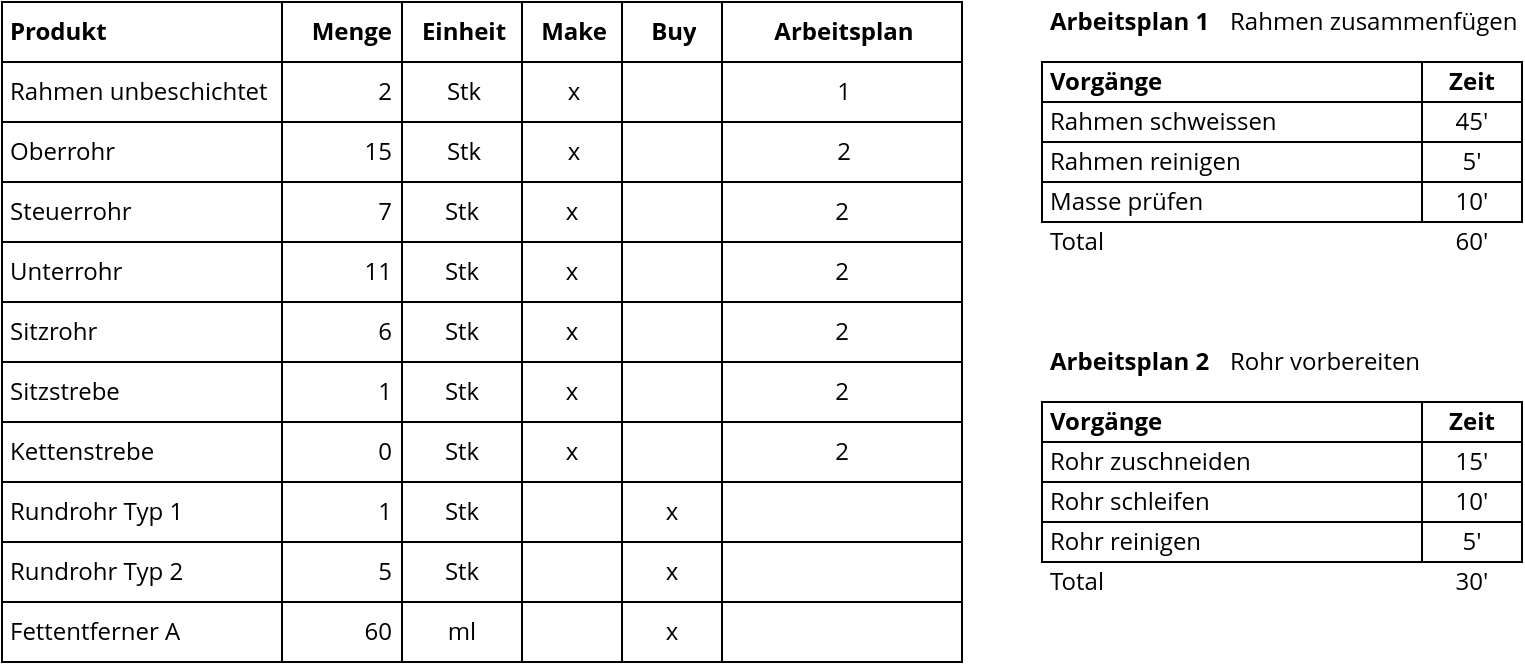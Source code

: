 <mxfile version="13.7.9" type="device"><diagram id="GtRONhIAHqFVy6cvbiFZ" name="Seite 1"><mxGraphModel dx="1102" dy="574" grid="1" gridSize="10" guides="1" tooltips="1" connect="1" arrows="1" fold="1" page="1" pageScale="1" pageWidth="827" pageHeight="1169" math="0" shadow="0"><root><mxCell id="uIaLDYGZTDQxNUprMQj0-0"/><mxCell id="uIaLDYGZTDQxNUprMQj0-1" parent="uIaLDYGZTDQxNUprMQj0-0"/><mxCell id="lNzkrKnJwFvUfXzRsVHd-96" value="Total" style="rounded=0;whiteSpace=wrap;html=1;fontFamily=Open Sans;fontSize=12;align=left;spacingLeft=2;strokeColor=none;" parent="uIaLDYGZTDQxNUprMQj0-1" vertex="1"><mxGeometry x="560" y="190" width="190" height="20" as="geometry"/></mxCell><mxCell id="lNzkrKnJwFvUfXzRsVHd-97" value="60'" style="rounded=0;whiteSpace=wrap;html=1;fontFamily=Open Sans;fontSize=12;align=center;strokeColor=none;" parent="uIaLDYGZTDQxNUprMQj0-1" vertex="1"><mxGeometry x="750" y="190" width="50" height="20" as="geometry"/></mxCell><mxCell id="lNzkrKnJwFvUfXzRsVHd-99" value="30'" style="rounded=0;whiteSpace=wrap;html=1;fontFamily=Open Sans;fontSize=12;align=center;strokeColor=none;" parent="uIaLDYGZTDQxNUprMQj0-1" vertex="1"><mxGeometry x="750" y="360" width="50" height="20" as="geometry"/></mxCell><mxCell id="lNzkrKnJwFvUfXzRsVHd-98" value="Total" style="rounded=0;whiteSpace=wrap;html=1;fontFamily=Open Sans;fontSize=12;align=left;spacingLeft=2;strokeColor=none;" parent="uIaLDYGZTDQxNUprMQj0-1" vertex="1"><mxGeometry x="560" y="360" width="160" height="20" as="geometry"/></mxCell><mxCell id="lNzkrKnJwFvUfXzRsVHd-66" value="Arbeitsplan 1" style="rounded=0;whiteSpace=wrap;html=1;fontFamily=Open Sans;fontSize=12;align=left;strokeColor=none;fontStyle=1;spacingLeft=2;" parent="uIaLDYGZTDQxNUprMQj0-1" vertex="1"><mxGeometry x="560" y="80" width="100" height="20" as="geometry"/></mxCell><mxCell id="lNzkrKnJwFvUfXzRsVHd-67" value="Vorgänge" style="rounded=0;whiteSpace=wrap;html=1;strokeColor=#000000;fontFamily=Open Sans;fontSize=12;align=left;spacingLeft=2;fontStyle=1" parent="uIaLDYGZTDQxNUprMQj0-1" vertex="1"><mxGeometry x="560" y="110" width="190" height="20" as="geometry"/></mxCell><mxCell id="lNzkrKnJwFvUfXzRsVHd-68" value="Zeit" style="rounded=0;whiteSpace=wrap;html=1;strokeColor=#000000;fontFamily=Open Sans;fontSize=12;align=center;fontStyle=1" parent="uIaLDYGZTDQxNUprMQj0-1" vertex="1"><mxGeometry x="750" y="110" width="50" height="20" as="geometry"/></mxCell><mxCell id="lNzkrKnJwFvUfXzRsVHd-69" value="Rahmen reinigen" style="rounded=0;whiteSpace=wrap;html=1;strokeColor=#000000;fontFamily=Open Sans;fontSize=12;align=left;spacingLeft=2;" parent="uIaLDYGZTDQxNUprMQj0-1" vertex="1"><mxGeometry x="560" y="150" width="190" height="20" as="geometry"/></mxCell><mxCell id="lNzkrKnJwFvUfXzRsVHd-70" value="Masse prüfen" style="rounded=0;whiteSpace=wrap;html=1;strokeColor=#000000;fontFamily=Open Sans;fontSize=12;align=left;spacingLeft=2;" parent="uIaLDYGZTDQxNUprMQj0-1" vertex="1"><mxGeometry x="560" y="170" width="190" height="20" as="geometry"/></mxCell><mxCell id="lNzkrKnJwFvUfXzRsVHd-71" value="5'" style="rounded=0;whiteSpace=wrap;html=1;strokeColor=#000000;fontFamily=Open Sans;fontSize=12;align=center;" parent="uIaLDYGZTDQxNUprMQj0-1" vertex="1"><mxGeometry x="750" y="150" width="50" height="20" as="geometry"/></mxCell><mxCell id="lNzkrKnJwFvUfXzRsVHd-72" value="10'" style="rounded=0;whiteSpace=wrap;html=1;strokeColor=#000000;fontFamily=Open Sans;fontSize=12;align=center;" parent="uIaLDYGZTDQxNUprMQj0-1" vertex="1"><mxGeometry x="750" y="170" width="50" height="20" as="geometry"/></mxCell><mxCell id="lNzkrKnJwFvUfXzRsVHd-73" value="Rahmen schweissen" style="rounded=0;whiteSpace=wrap;html=1;strokeColor=#000000;fontFamily=Open Sans;fontSize=12;align=left;spacingLeft=2;" parent="uIaLDYGZTDQxNUprMQj0-1" vertex="1"><mxGeometry x="560" y="130" width="190" height="20" as="geometry"/></mxCell><mxCell id="lNzkrKnJwFvUfXzRsVHd-74" value="45'" style="rounded=0;whiteSpace=wrap;html=1;strokeColor=#000000;fontFamily=Open Sans;fontSize=12;align=center;" parent="uIaLDYGZTDQxNUprMQj0-1" vertex="1"><mxGeometry x="750" y="130" width="50" height="20" as="geometry"/></mxCell><mxCell id="lNzkrKnJwFvUfXzRsVHd-85" value="Rahmen zusammenfügen" style="rounded=0;whiteSpace=wrap;html=1;fontFamily=Open Sans;fontSize=12;align=left;strokeColor=none;fontStyle=0;spacingLeft=2;" parent="uIaLDYGZTDQxNUprMQj0-1" vertex="1"><mxGeometry x="650" y="80" width="150" height="20" as="geometry"/></mxCell><mxCell id="lNzkrKnJwFvUfXzRsVHd-86" value="Arbeitsplan 2" style="rounded=0;whiteSpace=wrap;html=1;fontFamily=Open Sans;fontSize=12;align=left;strokeColor=none;fontStyle=1;spacingLeft=2;" parent="uIaLDYGZTDQxNUprMQj0-1" vertex="1"><mxGeometry x="560" y="250" width="120" height="20" as="geometry"/></mxCell><mxCell id="lNzkrKnJwFvUfXzRsVHd-87" value="Vorgänge" style="rounded=0;whiteSpace=wrap;html=1;strokeColor=#000000;fontFamily=Open Sans;fontSize=12;align=left;spacingLeft=2;fontStyle=1" parent="uIaLDYGZTDQxNUprMQj0-1" vertex="1"><mxGeometry x="560" y="280" width="190" height="20" as="geometry"/></mxCell><mxCell id="lNzkrKnJwFvUfXzRsVHd-88" value="Zeit" style="rounded=0;whiteSpace=wrap;html=1;strokeColor=#000000;fontFamily=Open Sans;fontSize=12;align=center;fontStyle=1" parent="uIaLDYGZTDQxNUprMQj0-1" vertex="1"><mxGeometry x="750" y="280" width="50" height="20" as="geometry"/></mxCell><mxCell id="lNzkrKnJwFvUfXzRsVHd-89" value="Rohr schleifen" style="rounded=0;whiteSpace=wrap;html=1;strokeColor=#000000;fontFamily=Open Sans;fontSize=12;align=left;spacingLeft=2;" parent="uIaLDYGZTDQxNUprMQj0-1" vertex="1"><mxGeometry x="560" y="320" width="190" height="20" as="geometry"/></mxCell><mxCell id="lNzkrKnJwFvUfXzRsVHd-90" value="Rohr reinigen" style="rounded=0;whiteSpace=wrap;html=1;strokeColor=#000000;fontFamily=Open Sans;fontSize=12;align=left;spacingLeft=2;" parent="uIaLDYGZTDQxNUprMQj0-1" vertex="1"><mxGeometry x="560" y="340" width="190" height="20" as="geometry"/></mxCell><mxCell id="lNzkrKnJwFvUfXzRsVHd-91" value="10'" style="rounded=0;whiteSpace=wrap;html=1;strokeColor=#000000;fontFamily=Open Sans;fontSize=12;align=center;" parent="uIaLDYGZTDQxNUprMQj0-1" vertex="1"><mxGeometry x="750" y="320" width="50" height="20" as="geometry"/></mxCell><mxCell id="lNzkrKnJwFvUfXzRsVHd-92" value="5'" style="rounded=0;whiteSpace=wrap;html=1;strokeColor=#000000;fontFamily=Open Sans;fontSize=12;align=center;" parent="uIaLDYGZTDQxNUprMQj0-1" vertex="1"><mxGeometry x="750" y="340" width="50" height="20" as="geometry"/></mxCell><mxCell id="lNzkrKnJwFvUfXzRsVHd-93" value="Rohr zuschneiden" style="rounded=0;whiteSpace=wrap;html=1;strokeColor=#000000;fontFamily=Open Sans;fontSize=12;align=left;spacingLeft=2;" parent="uIaLDYGZTDQxNUprMQj0-1" vertex="1"><mxGeometry x="560" y="300" width="190" height="20" as="geometry"/></mxCell><mxCell id="lNzkrKnJwFvUfXzRsVHd-94" value="15'" style="rounded=0;whiteSpace=wrap;html=1;strokeColor=#000000;fontFamily=Open Sans;fontSize=12;align=center;" parent="uIaLDYGZTDQxNUprMQj0-1" vertex="1"><mxGeometry x="750" y="300" width="50" height="20" as="geometry"/></mxCell><mxCell id="lNzkrKnJwFvUfXzRsVHd-95" value="Rohr vorbereiten" style="rounded=0;whiteSpace=wrap;html=1;fontFamily=Open Sans;fontSize=12;align=left;strokeColor=none;fontStyle=0;spacingLeft=2;" parent="uIaLDYGZTDQxNUprMQj0-1" vertex="1"><mxGeometry x="650" y="250" width="140" height="20" as="geometry"/></mxCell><mxCell id="lNzkrKnJwFvUfXzRsVHd-1" value="" style="shape=table;html=1;whiteSpace=wrap;startSize=0;container=1;collapsible=0;childLayout=tableLayout;fontFamily=Open Sans;fontSize=12;align=left;spacingLeft=2;" parent="uIaLDYGZTDQxNUprMQj0-1" vertex="1"><mxGeometry x="40" y="80" width="480" height="330" as="geometry"/></mxCell><mxCell id="lNzkrKnJwFvUfXzRsVHd-2" value="" style="shape=partialRectangle;html=1;whiteSpace=wrap;collapsible=0;dropTarget=0;pointerEvents=0;fillColor=none;top=0;left=0;bottom=0;right=0;points=[[0,0.5],[1,0.5]];portConstraint=eastwest;fontFamily=Open Sans;spacingLeft=2;align=left;" parent="lNzkrKnJwFvUfXzRsVHd-1" vertex="1"><mxGeometry width="480" height="30" as="geometry"/></mxCell><mxCell id="lNzkrKnJwFvUfXzRsVHd-3" value="&lt;b&gt;Produkt&lt;/b&gt;" style="shape=partialRectangle;html=1;whiteSpace=wrap;connectable=0;fillColor=none;top=0;left=0;bottom=0;right=0;overflow=hidden;align=left;fontFamily=Open Sans;spacingLeft=2;" parent="lNzkrKnJwFvUfXzRsVHd-2" vertex="1"><mxGeometry width="140" height="30" as="geometry"/></mxCell><mxCell id="lNzkrKnJwFvUfXzRsVHd-4" value="&lt;b&gt;Menge&lt;/b&gt;" style="shape=partialRectangle;html=1;whiteSpace=wrap;connectable=0;fillColor=none;top=0;left=0;bottom=0;right=0;overflow=hidden;fontFamily=Open Sans;spacingLeft=2;align=right;spacingRight=3;" parent="lNzkrKnJwFvUfXzRsVHd-2" vertex="1"><mxGeometry x="140" width="60" height="30" as="geometry"/></mxCell><mxCell id="fMSvkMgDqAuncgSKBUs4-0" value="Einheit" style="shape=partialRectangle;html=1;whiteSpace=wrap;connectable=0;fillColor=none;top=0;left=0;bottom=0;right=0;overflow=hidden;fontFamily=Open Sans;spacingLeft=2;align=center;fontStyle=1" parent="lNzkrKnJwFvUfXzRsVHd-2" vertex="1"><mxGeometry x="200" width="60" height="30" as="geometry"/></mxCell><mxCell id="lNzkrKnJwFvUfXzRsVHd-100" value="Make" style="shape=partialRectangle;html=1;whiteSpace=wrap;connectable=0;fillColor=none;top=0;left=0;bottom=0;right=0;overflow=hidden;fontFamily=Open Sans;spacingLeft=2;align=center;fontStyle=1" parent="lNzkrKnJwFvUfXzRsVHd-2" vertex="1"><mxGeometry x="260" width="50" height="30" as="geometry"/></mxCell><mxCell id="lNzkrKnJwFvUfXzRsVHd-110" value="Buy" style="shape=partialRectangle;html=1;whiteSpace=wrap;connectable=0;fillColor=none;top=0;left=0;bottom=0;right=0;overflow=hidden;fontFamily=Open Sans;spacingLeft=2;align=center;fontStyle=1" parent="lNzkrKnJwFvUfXzRsVHd-2" vertex="1"><mxGeometry x="310" width="50" height="30" as="geometry"/></mxCell><mxCell id="lNzkrKnJwFvUfXzRsVHd-75" value="Arbeitsplan" style="shape=partialRectangle;html=1;whiteSpace=wrap;connectable=0;fillColor=none;top=0;left=0;bottom=0;right=0;overflow=hidden;fontFamily=Open Sans;spacingLeft=2;align=center;fontStyle=1" parent="lNzkrKnJwFvUfXzRsVHd-2" vertex="1"><mxGeometry x="360" width="120" height="30" as="geometry"/></mxCell><mxCell id="lNzkrKnJwFvUfXzRsVHd-6" value="" style="shape=partialRectangle;html=1;whiteSpace=wrap;collapsible=0;dropTarget=0;pointerEvents=0;fillColor=none;top=0;left=0;bottom=0;right=0;points=[[0,0.5],[1,0.5]];portConstraint=eastwest;fontFamily=Open Sans;spacingLeft=2;align=left;" parent="lNzkrKnJwFvUfXzRsVHd-1" vertex="1"><mxGeometry y="30" width="480" height="30" as="geometry"/></mxCell><mxCell id="lNzkrKnJwFvUfXzRsVHd-7" value="&lt;span style=&quot;&quot;&gt;Rahmen unbeschichtet&lt;/span&gt;" style="shape=partialRectangle;html=1;whiteSpace=wrap;connectable=0;fillColor=none;top=0;left=0;bottom=0;right=0;overflow=hidden;fontFamily=Open Sans;spacingLeft=2;align=left;" parent="lNzkrKnJwFvUfXzRsVHd-6" vertex="1"><mxGeometry width="140" height="30" as="geometry"/></mxCell><mxCell id="lNzkrKnJwFvUfXzRsVHd-8" value="2" style="shape=partialRectangle;html=1;whiteSpace=wrap;connectable=0;fillColor=none;top=0;left=0;bottom=0;right=0;overflow=hidden;fontFamily=Open Sans;spacingLeft=2;align=right;spacingRight=3;" parent="lNzkrKnJwFvUfXzRsVHd-6" vertex="1"><mxGeometry x="140" width="60" height="30" as="geometry"/></mxCell><mxCell id="fMSvkMgDqAuncgSKBUs4-1" value="Stk" style="shape=partialRectangle;html=1;whiteSpace=wrap;connectable=0;fillColor=none;top=0;left=0;bottom=0;right=0;overflow=hidden;fontFamily=Open Sans;spacingLeft=2;align=center;" parent="lNzkrKnJwFvUfXzRsVHd-6" vertex="1"><mxGeometry x="200" width="60" height="30" as="geometry"/></mxCell><mxCell id="lNzkrKnJwFvUfXzRsVHd-101" value="x" style="shape=partialRectangle;html=1;whiteSpace=wrap;connectable=0;fillColor=none;top=0;left=0;bottom=0;right=0;overflow=hidden;fontFamily=Open Sans;spacingLeft=2;align=center;" parent="lNzkrKnJwFvUfXzRsVHd-6" vertex="1"><mxGeometry x="260" width="50" height="30" as="geometry"/></mxCell><mxCell id="lNzkrKnJwFvUfXzRsVHd-111" style="shape=partialRectangle;html=1;whiteSpace=wrap;connectable=0;fillColor=none;top=0;left=0;bottom=0;right=0;overflow=hidden;fontFamily=Open Sans;spacingLeft=2;align=center;" parent="lNzkrKnJwFvUfXzRsVHd-6" vertex="1"><mxGeometry x="310" width="50" height="30" as="geometry"/></mxCell><mxCell id="lNzkrKnJwFvUfXzRsVHd-76" value="1" style="shape=partialRectangle;html=1;whiteSpace=wrap;connectable=0;fillColor=none;top=0;left=0;bottom=0;right=0;overflow=hidden;fontFamily=Open Sans;spacingLeft=2;align=center;" parent="lNzkrKnJwFvUfXzRsVHd-6" vertex="1"><mxGeometry x="360" width="120" height="30" as="geometry"/></mxCell><mxCell id="lNzkrKnJwFvUfXzRsVHd-10" value="" style="shape=partialRectangle;html=1;whiteSpace=wrap;collapsible=0;dropTarget=0;pointerEvents=0;fillColor=none;top=0;left=0;bottom=0;right=0;points=[[0,0.5],[1,0.5]];portConstraint=eastwest;fontFamily=Open Sans;spacingLeft=2;align=left;" parent="lNzkrKnJwFvUfXzRsVHd-1" vertex="1"><mxGeometry y="60" width="480" height="30" as="geometry"/></mxCell><mxCell id="lNzkrKnJwFvUfXzRsVHd-11" value="Oberrohr" style="shape=partialRectangle;html=1;whiteSpace=wrap;connectable=0;fillColor=none;top=0;left=0;bottom=0;right=0;overflow=hidden;fontFamily=Open Sans;spacingLeft=2;align=left;" parent="lNzkrKnJwFvUfXzRsVHd-10" vertex="1"><mxGeometry width="140" height="30" as="geometry"/></mxCell><mxCell id="lNzkrKnJwFvUfXzRsVHd-12" value="15" style="shape=partialRectangle;html=1;whiteSpace=wrap;connectable=0;fillColor=none;top=0;left=0;bottom=0;right=0;overflow=hidden;fontFamily=Open Sans;spacingLeft=2;align=right;spacingRight=3;" parent="lNzkrKnJwFvUfXzRsVHd-10" vertex="1"><mxGeometry x="140" width="60" height="30" as="geometry"/></mxCell><mxCell id="fMSvkMgDqAuncgSKBUs4-2" value="&lt;span&gt;Stk&lt;/span&gt;" style="shape=partialRectangle;html=1;whiteSpace=wrap;connectable=0;fillColor=none;top=0;left=0;bottom=0;right=0;overflow=hidden;fontFamily=Open Sans;spacingLeft=2;align=center;" parent="lNzkrKnJwFvUfXzRsVHd-10" vertex="1"><mxGeometry x="200" width="60" height="30" as="geometry"/></mxCell><mxCell id="lNzkrKnJwFvUfXzRsVHd-102" value="x" style="shape=partialRectangle;html=1;whiteSpace=wrap;connectable=0;fillColor=none;top=0;left=0;bottom=0;right=0;overflow=hidden;fontFamily=Open Sans;spacingLeft=2;align=center;" parent="lNzkrKnJwFvUfXzRsVHd-10" vertex="1"><mxGeometry x="260" width="50" height="30" as="geometry"/></mxCell><mxCell id="lNzkrKnJwFvUfXzRsVHd-112" style="shape=partialRectangle;html=1;whiteSpace=wrap;connectable=0;fillColor=none;top=0;left=0;bottom=0;right=0;overflow=hidden;fontFamily=Open Sans;spacingLeft=2;align=center;" parent="lNzkrKnJwFvUfXzRsVHd-10" vertex="1"><mxGeometry x="310" width="50" height="30" as="geometry"/></mxCell><mxCell id="lNzkrKnJwFvUfXzRsVHd-77" value="2" style="shape=partialRectangle;html=1;whiteSpace=wrap;connectable=0;fillColor=none;top=0;left=0;bottom=0;right=0;overflow=hidden;fontFamily=Open Sans;spacingLeft=2;align=center;" parent="lNzkrKnJwFvUfXzRsVHd-10" vertex="1"><mxGeometry x="360" width="120" height="30" as="geometry"/></mxCell><mxCell id="lNzkrKnJwFvUfXzRsVHd-37" value="" style="shape=partialRectangle;html=1;whiteSpace=wrap;collapsible=0;dropTarget=0;pointerEvents=0;fillColor=none;top=0;left=0;bottom=0;right=0;points=[[0,0.5],[1,0.5]];portConstraint=eastwest;fontFamily=Open Sans;fontSize=12;align=left;" parent="lNzkrKnJwFvUfXzRsVHd-1" vertex="1"><mxGeometry y="90" width="480" height="30" as="geometry"/></mxCell><mxCell id="lNzkrKnJwFvUfXzRsVHd-38" value="Steuerrohr" style="shape=partialRectangle;html=1;whiteSpace=wrap;connectable=0;fillColor=none;top=0;left=0;bottom=0;right=0;overflow=hidden;align=left;fontFamily=Open Sans;spacingLeft=2;" parent="lNzkrKnJwFvUfXzRsVHd-37" vertex="1"><mxGeometry width="140" height="30" as="geometry"/></mxCell><mxCell id="lNzkrKnJwFvUfXzRsVHd-39" value="7" style="shape=partialRectangle;html=1;whiteSpace=wrap;connectable=0;fillColor=none;top=0;left=0;bottom=0;right=0;overflow=hidden;align=right;fontFamily=Open Sans;spacingRight=3;" parent="lNzkrKnJwFvUfXzRsVHd-37" vertex="1"><mxGeometry x="140" width="60" height="30" as="geometry"/></mxCell><mxCell id="fMSvkMgDqAuncgSKBUs4-3" value="&lt;span&gt;Stk&lt;/span&gt;" style="shape=partialRectangle;html=1;whiteSpace=wrap;connectable=0;fillColor=none;top=0;left=0;bottom=0;right=0;overflow=hidden;align=center;fontFamily=Open Sans;" parent="lNzkrKnJwFvUfXzRsVHd-37" vertex="1"><mxGeometry x="200" width="60" height="30" as="geometry"/></mxCell><mxCell id="lNzkrKnJwFvUfXzRsVHd-103" value="x" style="shape=partialRectangle;html=1;whiteSpace=wrap;connectable=0;fillColor=none;top=0;left=0;bottom=0;right=0;overflow=hidden;align=center;fontFamily=Open Sans;" parent="lNzkrKnJwFvUfXzRsVHd-37" vertex="1"><mxGeometry x="260" width="50" height="30" as="geometry"/></mxCell><mxCell id="lNzkrKnJwFvUfXzRsVHd-113" style="shape=partialRectangle;html=1;whiteSpace=wrap;connectable=0;fillColor=none;top=0;left=0;bottom=0;right=0;overflow=hidden;align=center;fontFamily=Open Sans;" parent="lNzkrKnJwFvUfXzRsVHd-37" vertex="1"><mxGeometry x="310" width="50" height="30" as="geometry"/></mxCell><mxCell id="lNzkrKnJwFvUfXzRsVHd-78" value="2" style="shape=partialRectangle;html=1;whiteSpace=wrap;connectable=0;fillColor=none;top=0;left=0;bottom=0;right=0;overflow=hidden;align=center;fontFamily=Open Sans;" parent="lNzkrKnJwFvUfXzRsVHd-37" vertex="1"><mxGeometry x="360" width="120" height="30" as="geometry"/></mxCell><mxCell id="lNzkrKnJwFvUfXzRsVHd-33" value="" style="shape=partialRectangle;html=1;whiteSpace=wrap;collapsible=0;dropTarget=0;pointerEvents=0;fillColor=none;top=0;left=0;bottom=0;right=0;points=[[0,0.5],[1,0.5]];portConstraint=eastwest;fontFamily=Open Sans;fontSize=12;align=left;" parent="lNzkrKnJwFvUfXzRsVHd-1" vertex="1"><mxGeometry y="120" width="480" height="30" as="geometry"/></mxCell><mxCell id="lNzkrKnJwFvUfXzRsVHd-34" value="&lt;meta charset=&quot;utf-8&quot;&gt;Unterrohr" style="shape=partialRectangle;html=1;whiteSpace=wrap;connectable=0;fillColor=none;top=0;left=0;bottom=0;right=0;overflow=hidden;align=left;fontFamily=Open Sans;spacingLeft=2;" parent="lNzkrKnJwFvUfXzRsVHd-33" vertex="1"><mxGeometry width="140" height="30" as="geometry"/></mxCell><mxCell id="lNzkrKnJwFvUfXzRsVHd-35" value="11" style="shape=partialRectangle;html=1;whiteSpace=wrap;connectable=0;fillColor=none;top=0;left=0;bottom=0;right=0;overflow=hidden;align=right;fontFamily=Open Sans;spacingRight=3;" parent="lNzkrKnJwFvUfXzRsVHd-33" vertex="1"><mxGeometry x="140" width="60" height="30" as="geometry"/></mxCell><mxCell id="fMSvkMgDqAuncgSKBUs4-4" value="&lt;span&gt;Stk&lt;/span&gt;" style="shape=partialRectangle;html=1;whiteSpace=wrap;connectable=0;fillColor=none;top=0;left=0;bottom=0;right=0;overflow=hidden;align=center;fontFamily=Open Sans;" parent="lNzkrKnJwFvUfXzRsVHd-33" vertex="1"><mxGeometry x="200" width="60" height="30" as="geometry"/></mxCell><mxCell id="lNzkrKnJwFvUfXzRsVHd-104" value="x" style="shape=partialRectangle;html=1;whiteSpace=wrap;connectable=0;fillColor=none;top=0;left=0;bottom=0;right=0;overflow=hidden;align=center;fontFamily=Open Sans;" parent="lNzkrKnJwFvUfXzRsVHd-33" vertex="1"><mxGeometry x="260" width="50" height="30" as="geometry"/></mxCell><mxCell id="lNzkrKnJwFvUfXzRsVHd-114" style="shape=partialRectangle;html=1;whiteSpace=wrap;connectable=0;fillColor=none;top=0;left=0;bottom=0;right=0;overflow=hidden;align=center;fontFamily=Open Sans;" parent="lNzkrKnJwFvUfXzRsVHd-33" vertex="1"><mxGeometry x="310" width="50" height="30" as="geometry"/></mxCell><mxCell id="lNzkrKnJwFvUfXzRsVHd-79" value="2" style="shape=partialRectangle;html=1;whiteSpace=wrap;connectable=0;fillColor=none;top=0;left=0;bottom=0;right=0;overflow=hidden;align=center;fontFamily=Open Sans;" parent="lNzkrKnJwFvUfXzRsVHd-33" vertex="1"><mxGeometry x="360" width="120" height="30" as="geometry"/></mxCell><mxCell id="lNzkrKnJwFvUfXzRsVHd-49" value="" style="shape=partialRectangle;html=1;whiteSpace=wrap;collapsible=0;dropTarget=0;pointerEvents=0;fillColor=none;top=0;left=0;bottom=0;right=0;points=[[0,0.5],[1,0.5]];portConstraint=eastwest;strokeColor=#000000;fontFamily=Open Sans;fontSize=12;align=left;" parent="lNzkrKnJwFvUfXzRsVHd-1" vertex="1"><mxGeometry y="150" width="480" height="30" as="geometry"/></mxCell><mxCell id="lNzkrKnJwFvUfXzRsVHd-50" value="Sitzrohr" style="shape=partialRectangle;html=1;whiteSpace=wrap;connectable=0;fillColor=none;top=0;left=0;bottom=0;right=0;overflow=hidden;fontFamily=Open Sans;align=left;spacingLeft=2;" parent="lNzkrKnJwFvUfXzRsVHd-49" vertex="1"><mxGeometry width="140" height="30" as="geometry"/></mxCell><mxCell id="lNzkrKnJwFvUfXzRsVHd-51" value="6" style="shape=partialRectangle;html=1;whiteSpace=wrap;connectable=0;fillColor=none;top=0;left=0;bottom=0;right=0;overflow=hidden;fontFamily=Open Sans;align=right;spacingRight=3;" parent="lNzkrKnJwFvUfXzRsVHd-49" vertex="1"><mxGeometry x="140" width="60" height="30" as="geometry"/></mxCell><mxCell id="fMSvkMgDqAuncgSKBUs4-5" value="&lt;span&gt;Stk&lt;/span&gt;" style="shape=partialRectangle;html=1;whiteSpace=wrap;connectable=0;fillColor=none;top=0;left=0;bottom=0;right=0;overflow=hidden;fontFamily=Open Sans;align=center;" parent="lNzkrKnJwFvUfXzRsVHd-49" vertex="1"><mxGeometry x="200" width="60" height="30" as="geometry"/></mxCell><mxCell id="lNzkrKnJwFvUfXzRsVHd-105" value="x" style="shape=partialRectangle;html=1;whiteSpace=wrap;connectable=0;fillColor=none;top=0;left=0;bottom=0;right=0;overflow=hidden;fontFamily=Open Sans;align=center;" parent="lNzkrKnJwFvUfXzRsVHd-49" vertex="1"><mxGeometry x="260" width="50" height="30" as="geometry"/></mxCell><mxCell id="lNzkrKnJwFvUfXzRsVHd-115" style="shape=partialRectangle;html=1;whiteSpace=wrap;connectable=0;fillColor=none;top=0;left=0;bottom=0;right=0;overflow=hidden;fontFamily=Open Sans;align=center;" parent="lNzkrKnJwFvUfXzRsVHd-49" vertex="1"><mxGeometry x="310" width="50" height="30" as="geometry"/></mxCell><mxCell id="lNzkrKnJwFvUfXzRsVHd-80" value="2" style="shape=partialRectangle;html=1;whiteSpace=wrap;connectable=0;fillColor=none;top=0;left=0;bottom=0;right=0;overflow=hidden;fontFamily=Open Sans;align=center;" parent="lNzkrKnJwFvUfXzRsVHd-49" vertex="1"><mxGeometry x="360" width="120" height="30" as="geometry"/></mxCell><mxCell id="lNzkrKnJwFvUfXzRsVHd-45" value="" style="shape=partialRectangle;html=1;whiteSpace=wrap;collapsible=0;dropTarget=0;pointerEvents=0;fillColor=none;top=0;left=0;bottom=0;right=0;points=[[0,0.5],[1,0.5]];portConstraint=eastwest;strokeColor=#000000;fontFamily=Open Sans;fontSize=12;align=left;" parent="lNzkrKnJwFvUfXzRsVHd-1" vertex="1"><mxGeometry y="180" width="480" height="30" as="geometry"/></mxCell><mxCell id="lNzkrKnJwFvUfXzRsVHd-46" value="&lt;meta charset=&quot;utf-8&quot;&gt;Sitzstrebe" style="shape=partialRectangle;html=1;whiteSpace=wrap;connectable=0;fillColor=none;top=0;left=0;bottom=0;right=0;overflow=hidden;fontFamily=Open Sans;align=left;spacingLeft=2;" parent="lNzkrKnJwFvUfXzRsVHd-45" vertex="1"><mxGeometry width="140" height="30" as="geometry"/></mxCell><mxCell id="lNzkrKnJwFvUfXzRsVHd-47" value="1" style="shape=partialRectangle;html=1;whiteSpace=wrap;connectable=0;fillColor=none;top=0;left=0;bottom=0;right=0;overflow=hidden;fontFamily=Open Sans;align=right;spacingRight=3;" parent="lNzkrKnJwFvUfXzRsVHd-45" vertex="1"><mxGeometry x="140" width="60" height="30" as="geometry"/></mxCell><mxCell id="fMSvkMgDqAuncgSKBUs4-6" value="&lt;span&gt;Stk&lt;/span&gt;" style="shape=partialRectangle;html=1;whiteSpace=wrap;connectable=0;fillColor=none;top=0;left=0;bottom=0;right=0;overflow=hidden;fontFamily=Open Sans;align=center;" parent="lNzkrKnJwFvUfXzRsVHd-45" vertex="1"><mxGeometry x="200" width="60" height="30" as="geometry"/></mxCell><mxCell id="lNzkrKnJwFvUfXzRsVHd-106" value="x" style="shape=partialRectangle;html=1;whiteSpace=wrap;connectable=0;fillColor=none;top=0;left=0;bottom=0;right=0;overflow=hidden;fontFamily=Open Sans;align=center;" parent="lNzkrKnJwFvUfXzRsVHd-45" vertex="1"><mxGeometry x="260" width="50" height="30" as="geometry"/></mxCell><mxCell id="lNzkrKnJwFvUfXzRsVHd-116" style="shape=partialRectangle;html=1;whiteSpace=wrap;connectable=0;fillColor=none;top=0;left=0;bottom=0;right=0;overflow=hidden;fontFamily=Open Sans;align=center;" parent="lNzkrKnJwFvUfXzRsVHd-45" vertex="1"><mxGeometry x="310" width="50" height="30" as="geometry"/></mxCell><mxCell id="lNzkrKnJwFvUfXzRsVHd-81" value="2" style="shape=partialRectangle;html=1;whiteSpace=wrap;connectable=0;fillColor=none;top=0;left=0;bottom=0;right=0;overflow=hidden;fontFamily=Open Sans;align=center;" parent="lNzkrKnJwFvUfXzRsVHd-45" vertex="1"><mxGeometry x="360" width="120" height="30" as="geometry"/></mxCell><mxCell id="lNzkrKnJwFvUfXzRsVHd-41" value="" style="shape=partialRectangle;html=1;whiteSpace=wrap;collapsible=0;dropTarget=0;pointerEvents=0;fillColor=none;top=0;left=0;bottom=0;right=0;points=[[0,0.5],[1,0.5]];portConstraint=eastwest;strokeColor=#000000;fontFamily=Open Sans;fontSize=12;align=left;" parent="lNzkrKnJwFvUfXzRsVHd-1" vertex="1"><mxGeometry y="210" width="480" height="30" as="geometry"/></mxCell><mxCell id="lNzkrKnJwFvUfXzRsVHd-42" value="&lt;meta charset=&quot;utf-8&quot;&gt;Kettenstrebe" style="shape=partialRectangle;html=1;whiteSpace=wrap;connectable=0;fillColor=none;top=0;left=0;bottom=0;right=0;overflow=hidden;fontFamily=Open Sans;align=left;spacingLeft=2;" parent="lNzkrKnJwFvUfXzRsVHd-41" vertex="1"><mxGeometry width="140" height="30" as="geometry"/></mxCell><mxCell id="lNzkrKnJwFvUfXzRsVHd-43" value="0" style="shape=partialRectangle;html=1;whiteSpace=wrap;connectable=0;fillColor=none;top=0;left=0;bottom=0;right=0;overflow=hidden;fontFamily=Open Sans;align=right;spacingRight=3;" parent="lNzkrKnJwFvUfXzRsVHd-41" vertex="1"><mxGeometry x="140" width="60" height="30" as="geometry"/></mxCell><mxCell id="fMSvkMgDqAuncgSKBUs4-7" value="&lt;span&gt;Stk&lt;/span&gt;" style="shape=partialRectangle;html=1;whiteSpace=wrap;connectable=0;fillColor=none;top=0;left=0;bottom=0;right=0;overflow=hidden;fontFamily=Open Sans;align=center;" parent="lNzkrKnJwFvUfXzRsVHd-41" vertex="1"><mxGeometry x="200" width="60" height="30" as="geometry"/></mxCell><mxCell id="lNzkrKnJwFvUfXzRsVHd-107" value="x" style="shape=partialRectangle;html=1;whiteSpace=wrap;connectable=0;fillColor=none;top=0;left=0;bottom=0;right=0;overflow=hidden;fontFamily=Open Sans;align=center;" parent="lNzkrKnJwFvUfXzRsVHd-41" vertex="1"><mxGeometry x="260" width="50" height="30" as="geometry"/></mxCell><mxCell id="lNzkrKnJwFvUfXzRsVHd-117" style="shape=partialRectangle;html=1;whiteSpace=wrap;connectable=0;fillColor=none;top=0;left=0;bottom=0;right=0;overflow=hidden;fontFamily=Open Sans;align=center;" parent="lNzkrKnJwFvUfXzRsVHd-41" vertex="1"><mxGeometry x="310" width="50" height="30" as="geometry"/></mxCell><mxCell id="lNzkrKnJwFvUfXzRsVHd-82" value="2" style="shape=partialRectangle;html=1;whiteSpace=wrap;connectable=0;fillColor=none;top=0;left=0;bottom=0;right=0;overflow=hidden;fontFamily=Open Sans;align=center;" parent="lNzkrKnJwFvUfXzRsVHd-41" vertex="1"><mxGeometry x="360" width="120" height="30" as="geometry"/></mxCell><mxCell id="lNzkrKnJwFvUfXzRsVHd-61" value="" style="shape=partialRectangle;html=1;whiteSpace=wrap;collapsible=0;dropTarget=0;pointerEvents=0;fillColor=none;top=0;left=0;bottom=0;right=0;points=[[0,0.5],[1,0.5]];portConstraint=eastwest;strokeColor=#000000;fontFamily=Open Sans;fontSize=12;align=left;" parent="lNzkrKnJwFvUfXzRsVHd-1" vertex="1"><mxGeometry y="240" width="480" height="30" as="geometry"/></mxCell><mxCell id="lNzkrKnJwFvUfXzRsVHd-62" value="&lt;meta charset=&quot;utf-8&quot;&gt;Rundrohr Typ 1" style="shape=partialRectangle;html=1;whiteSpace=wrap;connectable=0;fillColor=none;top=0;left=0;bottom=0;right=0;overflow=hidden;fontFamily=Open Sans;align=left;spacingLeft=2;" parent="lNzkrKnJwFvUfXzRsVHd-61" vertex="1"><mxGeometry width="140" height="30" as="geometry"/></mxCell><mxCell id="lNzkrKnJwFvUfXzRsVHd-63" value="1" style="shape=partialRectangle;html=1;whiteSpace=wrap;connectable=0;fillColor=none;top=0;left=0;bottom=0;right=0;overflow=hidden;fontFamily=Open Sans;align=right;spacingRight=3;" parent="lNzkrKnJwFvUfXzRsVHd-61" vertex="1"><mxGeometry x="140" width="60" height="30" as="geometry"/></mxCell><mxCell id="fMSvkMgDqAuncgSKBUs4-8" value="&lt;span&gt;Stk&lt;/span&gt;" style="shape=partialRectangle;html=1;whiteSpace=wrap;connectable=0;fillColor=none;top=0;left=0;bottom=0;right=0;overflow=hidden;fontFamily=Open Sans;align=center;" parent="lNzkrKnJwFvUfXzRsVHd-61" vertex="1"><mxGeometry x="200" width="60" height="30" as="geometry"/></mxCell><mxCell id="lNzkrKnJwFvUfXzRsVHd-108" style="shape=partialRectangle;html=1;whiteSpace=wrap;connectable=0;fillColor=none;top=0;left=0;bottom=0;right=0;overflow=hidden;fontFamily=Open Sans;align=center;" parent="lNzkrKnJwFvUfXzRsVHd-61" vertex="1"><mxGeometry x="260" width="50" height="30" as="geometry"/></mxCell><mxCell id="lNzkrKnJwFvUfXzRsVHd-118" value="x" style="shape=partialRectangle;html=1;whiteSpace=wrap;connectable=0;fillColor=none;top=0;left=0;bottom=0;right=0;overflow=hidden;fontFamily=Open Sans;align=center;" parent="lNzkrKnJwFvUfXzRsVHd-61" vertex="1"><mxGeometry x="310" width="50" height="30" as="geometry"/></mxCell><mxCell id="lNzkrKnJwFvUfXzRsVHd-83" value="" style="shape=partialRectangle;html=1;whiteSpace=wrap;connectable=0;fillColor=none;top=0;left=0;bottom=0;right=0;overflow=hidden;fontFamily=Open Sans;align=center;" parent="lNzkrKnJwFvUfXzRsVHd-61" vertex="1"><mxGeometry x="360" width="120" height="30" as="geometry"/></mxCell><mxCell id="lNzkrKnJwFvUfXzRsVHd-57" value="" style="shape=partialRectangle;html=1;whiteSpace=wrap;collapsible=0;dropTarget=0;pointerEvents=0;fillColor=none;top=0;left=0;bottom=0;right=0;points=[[0,0.5],[1,0.5]];portConstraint=eastwest;strokeColor=#000000;fontFamily=Open Sans;fontSize=12;align=left;" parent="lNzkrKnJwFvUfXzRsVHd-1" vertex="1"><mxGeometry y="270" width="480" height="30" as="geometry"/></mxCell><mxCell id="lNzkrKnJwFvUfXzRsVHd-58" value="Rundrohr Typ 2" style="shape=partialRectangle;html=1;whiteSpace=wrap;connectable=0;fillColor=none;top=0;left=0;bottom=0;right=0;overflow=hidden;fontFamily=Open Sans;align=left;spacingLeft=2;" parent="lNzkrKnJwFvUfXzRsVHd-57" vertex="1"><mxGeometry width="140" height="30" as="geometry"/></mxCell><mxCell id="lNzkrKnJwFvUfXzRsVHd-59" value="5" style="shape=partialRectangle;html=1;whiteSpace=wrap;connectable=0;fillColor=none;top=0;left=0;bottom=0;right=0;overflow=hidden;fontFamily=Open Sans;align=right;spacingRight=3;" parent="lNzkrKnJwFvUfXzRsVHd-57" vertex="1"><mxGeometry x="140" width="60" height="30" as="geometry"/></mxCell><mxCell id="fMSvkMgDqAuncgSKBUs4-9" value="&lt;span&gt;Stk&lt;/span&gt;" style="shape=partialRectangle;html=1;whiteSpace=wrap;connectable=0;fillColor=none;top=0;left=0;bottom=0;right=0;overflow=hidden;fontFamily=Open Sans;align=center;" parent="lNzkrKnJwFvUfXzRsVHd-57" vertex="1"><mxGeometry x="200" width="60" height="30" as="geometry"/></mxCell><mxCell id="lNzkrKnJwFvUfXzRsVHd-109" style="shape=partialRectangle;html=1;whiteSpace=wrap;connectable=0;fillColor=none;top=0;left=0;bottom=0;right=0;overflow=hidden;fontFamily=Open Sans;align=center;" parent="lNzkrKnJwFvUfXzRsVHd-57" vertex="1"><mxGeometry x="260" width="50" height="30" as="geometry"/></mxCell><mxCell id="lNzkrKnJwFvUfXzRsVHd-119" value="x" style="shape=partialRectangle;html=1;whiteSpace=wrap;connectable=0;fillColor=none;top=0;left=0;bottom=0;right=0;overflow=hidden;fontFamily=Open Sans;align=center;" parent="lNzkrKnJwFvUfXzRsVHd-57" vertex="1"><mxGeometry x="310" width="50" height="30" as="geometry"/></mxCell><mxCell id="lNzkrKnJwFvUfXzRsVHd-84" value="" style="shape=partialRectangle;html=1;whiteSpace=wrap;connectable=0;fillColor=none;top=0;left=0;bottom=0;right=0;overflow=hidden;fontFamily=Open Sans;align=center;" parent="lNzkrKnJwFvUfXzRsVHd-57" vertex="1"><mxGeometry x="360" width="120" height="30" as="geometry"/></mxCell><mxCell id="diI0_13bmxmqcU8Szz5P-2" style="shape=partialRectangle;html=1;whiteSpace=wrap;collapsible=0;dropTarget=0;pointerEvents=0;fillColor=none;top=0;left=0;bottom=0;right=0;points=[[0,0.5],[1,0.5]];portConstraint=eastwest;strokeColor=#000000;fontFamily=Open Sans;fontSize=12;align=left;" parent="lNzkrKnJwFvUfXzRsVHd-1" vertex="1"><mxGeometry y="300" width="480" height="30" as="geometry"/></mxCell><mxCell id="diI0_13bmxmqcU8Szz5P-3" value="Fettentferner A" style="shape=partialRectangle;html=1;whiteSpace=wrap;connectable=0;fillColor=none;top=0;left=0;bottom=0;right=0;overflow=hidden;fontFamily=Open Sans;align=left;spacingLeft=2;" parent="diI0_13bmxmqcU8Szz5P-2" vertex="1"><mxGeometry width="140" height="30" as="geometry"/></mxCell><mxCell id="diI0_13bmxmqcU8Szz5P-4" value="60" style="shape=partialRectangle;html=1;whiteSpace=wrap;connectable=0;fillColor=none;top=0;left=0;bottom=0;right=0;overflow=hidden;fontFamily=Open Sans;align=right;spacingRight=3;" parent="diI0_13bmxmqcU8Szz5P-2" vertex="1"><mxGeometry x="140" width="60" height="30" as="geometry"/></mxCell><mxCell id="fMSvkMgDqAuncgSKBUs4-10" value="ml" style="shape=partialRectangle;html=1;whiteSpace=wrap;connectable=0;fillColor=none;top=0;left=0;bottom=0;right=0;overflow=hidden;fontFamily=Open Sans;align=center;" parent="diI0_13bmxmqcU8Szz5P-2" vertex="1"><mxGeometry x="200" width="60" height="30" as="geometry"/></mxCell><mxCell id="diI0_13bmxmqcU8Szz5P-5" style="shape=partialRectangle;html=1;whiteSpace=wrap;connectable=0;fillColor=none;top=0;left=0;bottom=0;right=0;overflow=hidden;fontFamily=Open Sans;align=center;" parent="diI0_13bmxmqcU8Szz5P-2" vertex="1"><mxGeometry x="260" width="50" height="30" as="geometry"/></mxCell><mxCell id="diI0_13bmxmqcU8Szz5P-6" value="x" style="shape=partialRectangle;html=1;whiteSpace=wrap;connectable=0;fillColor=none;top=0;left=0;bottom=0;right=0;overflow=hidden;fontFamily=Open Sans;align=center;" parent="diI0_13bmxmqcU8Szz5P-2" vertex="1"><mxGeometry x="310" width="50" height="30" as="geometry"/></mxCell><mxCell id="diI0_13bmxmqcU8Szz5P-7" style="shape=partialRectangle;html=1;whiteSpace=wrap;connectable=0;fillColor=none;top=0;left=0;bottom=0;right=0;overflow=hidden;fontFamily=Open Sans;align=center;" parent="diI0_13bmxmqcU8Szz5P-2" vertex="1"><mxGeometry x="360" width="120" height="30" as="geometry"/></mxCell></root></mxGraphModel></diagram></mxfile>